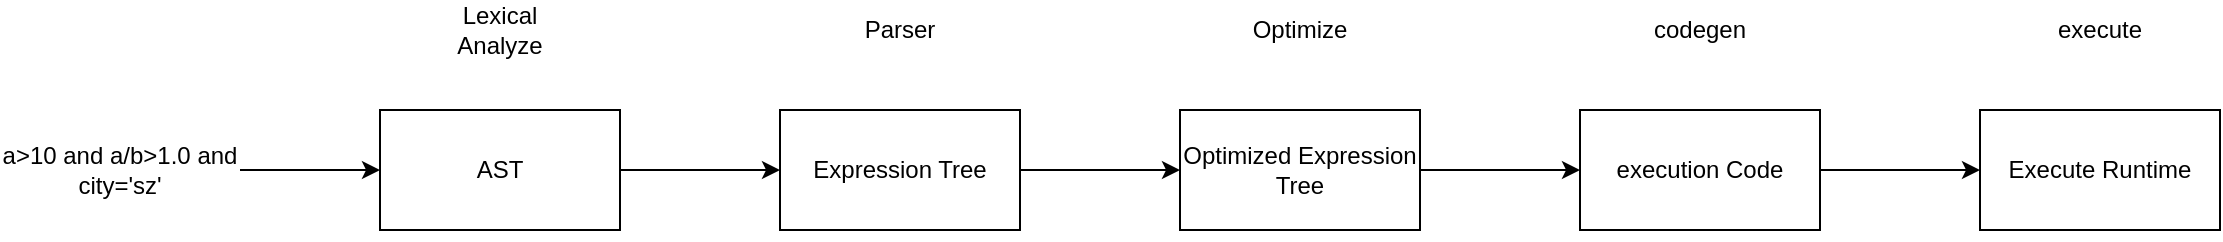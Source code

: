 <mxfile version="14.4.2" type="github"><diagram id="sniLM6EpmfZfvxh34Uvm" name="Page-1"><mxGraphModel dx="1255" dy="843" grid="1" gridSize="10" guides="1" tooltips="1" connect="1" arrows="1" fold="1" page="1" pageScale="1" pageWidth="827" pageHeight="1169" math="0" shadow="0"><root><mxCell id="0"/><mxCell id="1" parent="0"/><mxCell id="zM2h7L1rqt1avUAhfXW--3" value="" style="edgeStyle=orthogonalEdgeStyle;rounded=0;orthogonalLoop=1;jettySize=auto;html=1;" edge="1" parent="1" source="zM2h7L1rqt1avUAhfXW--1" target="zM2h7L1rqt1avUAhfXW--2"><mxGeometry relative="1" as="geometry"/></mxCell><mxCell id="zM2h7L1rqt1avUAhfXW--1" value="a&amp;gt;10 and a/b&amp;gt;1.0 and city='sz'" style="text;html=1;strokeColor=none;fillColor=none;align=center;verticalAlign=middle;whiteSpace=wrap;rounded=0;" vertex="1" parent="1"><mxGeometry x="70" y="310" width="120" height="70" as="geometry"/></mxCell><mxCell id="zM2h7L1rqt1avUAhfXW--6" value="" style="edgeStyle=orthogonalEdgeStyle;rounded=0;orthogonalLoop=1;jettySize=auto;html=1;" edge="1" parent="1" source="zM2h7L1rqt1avUAhfXW--2" target="zM2h7L1rqt1avUAhfXW--5"><mxGeometry relative="1" as="geometry"/></mxCell><mxCell id="zM2h7L1rqt1avUAhfXW--2" value="AST" style="whiteSpace=wrap;html=1;" vertex="1" parent="1"><mxGeometry x="260" y="315" width="120" height="60" as="geometry"/></mxCell><mxCell id="zM2h7L1rqt1avUAhfXW--4" value="Lexical Analyze" style="text;html=1;strokeColor=none;fillColor=none;align=center;verticalAlign=middle;whiteSpace=wrap;rounded=0;" vertex="1" parent="1"><mxGeometry x="290" y="260" width="60" height="30" as="geometry"/></mxCell><mxCell id="zM2h7L1rqt1avUAhfXW--9" value="" style="edgeStyle=orthogonalEdgeStyle;rounded=0;orthogonalLoop=1;jettySize=auto;html=1;" edge="1" parent="1" source="zM2h7L1rqt1avUAhfXW--5" target="zM2h7L1rqt1avUAhfXW--8"><mxGeometry relative="1" as="geometry"/></mxCell><mxCell id="zM2h7L1rqt1avUAhfXW--5" value="Expression Tree" style="whiteSpace=wrap;html=1;" vertex="1" parent="1"><mxGeometry x="460" y="315" width="120" height="60" as="geometry"/></mxCell><mxCell id="zM2h7L1rqt1avUAhfXW--7" value="Parser" style="text;html=1;strokeColor=none;fillColor=none;align=center;verticalAlign=middle;whiteSpace=wrap;rounded=0;" vertex="1" parent="1"><mxGeometry x="490" y="260" width="60" height="30" as="geometry"/></mxCell><mxCell id="zM2h7L1rqt1avUAhfXW--12" value="" style="edgeStyle=orthogonalEdgeStyle;rounded=0;orthogonalLoop=1;jettySize=auto;html=1;" edge="1" parent="1" source="zM2h7L1rqt1avUAhfXW--8" target="zM2h7L1rqt1avUAhfXW--11"><mxGeometry relative="1" as="geometry"/></mxCell><mxCell id="zM2h7L1rqt1avUAhfXW--8" value="Optimized Expression Tree" style="whiteSpace=wrap;html=1;" vertex="1" parent="1"><mxGeometry x="660" y="315" width="120" height="60" as="geometry"/></mxCell><mxCell id="zM2h7L1rqt1avUAhfXW--10" value="Optimize" style="text;html=1;strokeColor=none;fillColor=none;align=center;verticalAlign=middle;whiteSpace=wrap;rounded=0;" vertex="1" parent="1"><mxGeometry x="690" y="260" width="60" height="30" as="geometry"/></mxCell><mxCell id="zM2h7L1rqt1avUAhfXW--15" value="" style="edgeStyle=orthogonalEdgeStyle;rounded=0;orthogonalLoop=1;jettySize=auto;html=1;" edge="1" parent="1" source="zM2h7L1rqt1avUAhfXW--11" target="zM2h7L1rqt1avUAhfXW--14"><mxGeometry relative="1" as="geometry"/></mxCell><mxCell id="zM2h7L1rqt1avUAhfXW--11" value="execution Code" style="whiteSpace=wrap;html=1;" vertex="1" parent="1"><mxGeometry x="860" y="315" width="120" height="60" as="geometry"/></mxCell><mxCell id="zM2h7L1rqt1avUAhfXW--13" value="codegen" style="text;html=1;strokeColor=none;fillColor=none;align=center;verticalAlign=middle;whiteSpace=wrap;rounded=0;" vertex="1" parent="1"><mxGeometry x="890" y="260" width="60" height="30" as="geometry"/></mxCell><mxCell id="zM2h7L1rqt1avUAhfXW--14" value="Execute Runtime" style="whiteSpace=wrap;html=1;" vertex="1" parent="1"><mxGeometry x="1060" y="315" width="120" height="60" as="geometry"/></mxCell><mxCell id="zM2h7L1rqt1avUAhfXW--16" value="execute" style="text;html=1;strokeColor=none;fillColor=none;align=center;verticalAlign=middle;whiteSpace=wrap;rounded=0;" vertex="1" parent="1"><mxGeometry x="1090" y="260" width="60" height="30" as="geometry"/></mxCell></root></mxGraphModel></diagram></mxfile>